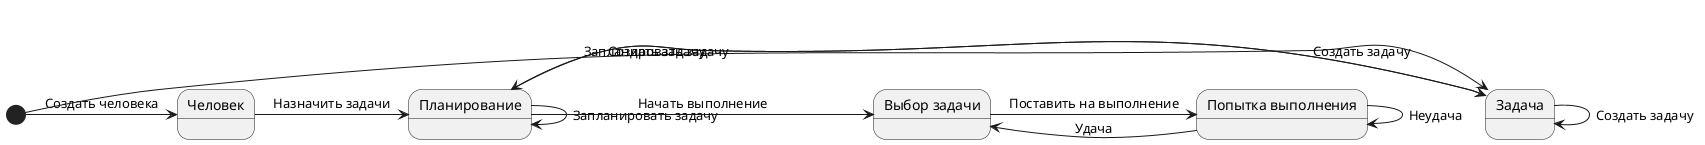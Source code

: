 @startuml

state "Задача" as Task
state "Человек" as Person
state "Планирование" as Planning
state "Выбор задачи" as Backlog
state "Попытка выполнения" as TryAction
[*] -> Person: Создать человека
[*] -> Task: Создать задачу
Person -> Planning: Назначить задачи
Task -> Task: Создать задачу
Task -> Planning: Запланировать задачу
Planning -> Task: Создать задачу
Planning -> Planning: Запланировать задачу
Planning -> Backlog: Начать выполнение
Backlog -> TryAction: Поставить на выполнение
TryAction -> TryAction: Неудача
TryAction -> Backlog: Удача


@enduml
